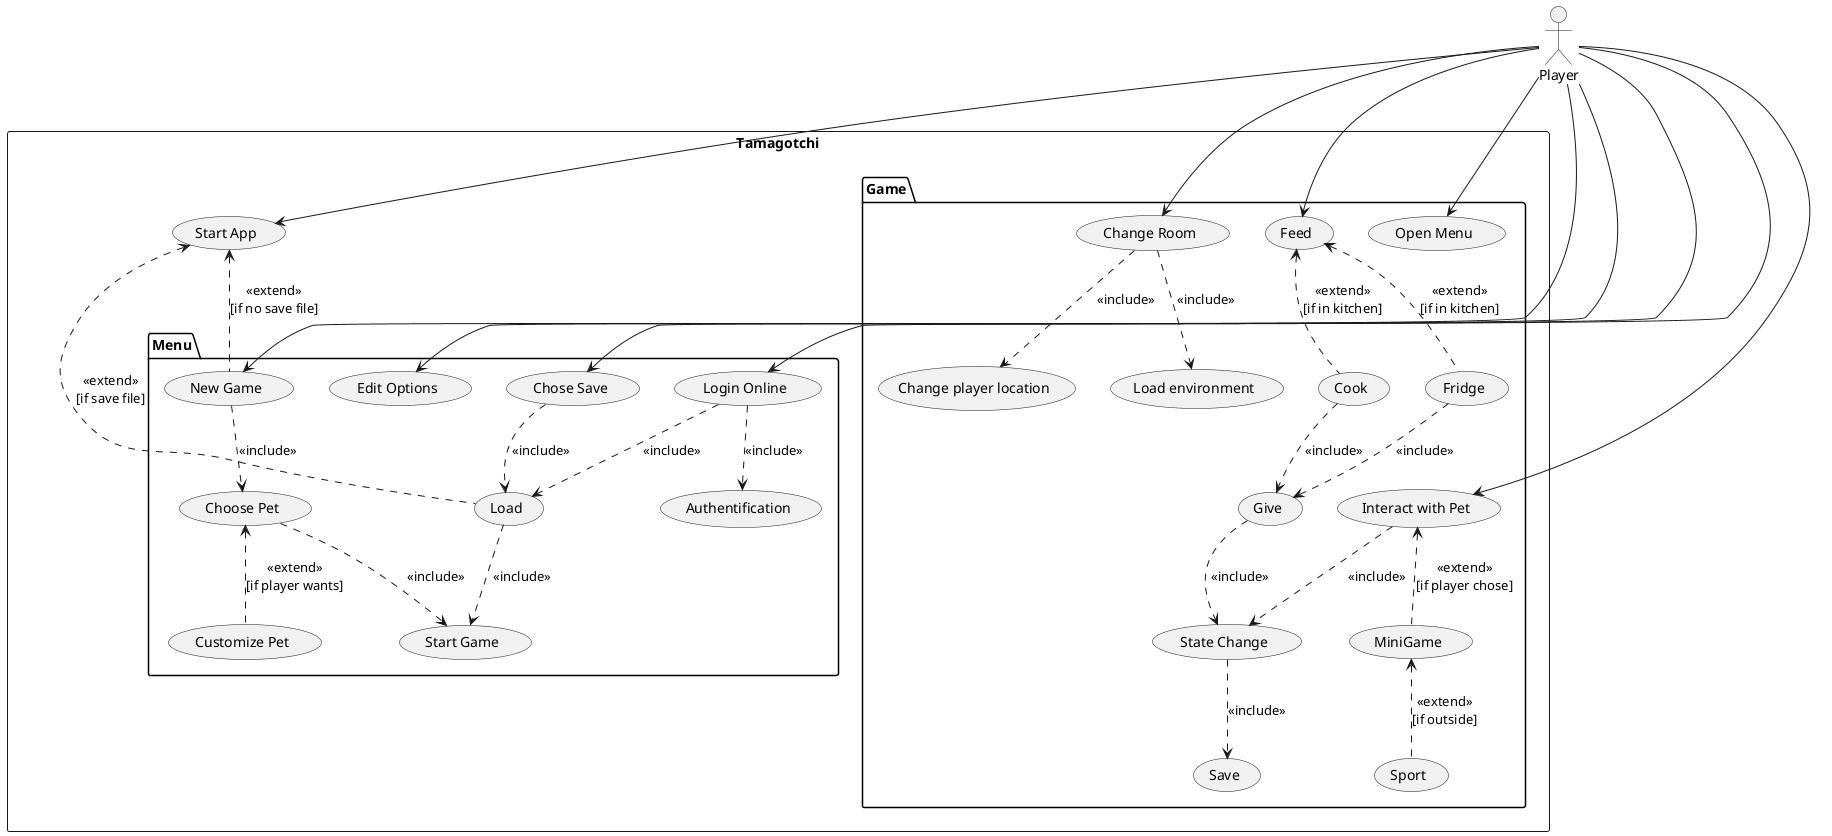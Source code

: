@startuml

:Player: as p

rectangle Tamagotchi {

    p -> (Start App)
    
    package Menu {
        
        p --> (Edit Options)
        p --> (New Game)
        p --> (Chose Save)
        p --> (Login Online)
        
        (Load) ..> (Start Game) : <<include>>
        (New Game) ..> (Choose Pet) : <<include>>
        (Login Online) ..> (Authentification) : <<include>>
        (Login Online) ..> (Load) : <<include>>
        (Chose Save) ..> (Load) : <<include>>
        (Start App) <.. (Load) : <<extend>>\n[if save file]
        (Start App) <.. (New Game) : <<extend>>\n[if no save file]
        (Choose Pet) <.. (Customize Pet) : <<extend>>\n[if player wants]
        (Choose Pet) ..> (Start Game) : <<include>>
        (Edit Options)
    }

    package Game {
    
        p --> (Change Room)
        p --> (Feed)
        p --> (Interact with Pet)
        p --> (Open Menu)
        
        (Change Room) ..> (Change player location) : <<include>>
        (Change Room) ..> (Load environment) : <<include>>
        (State Change) ..> (Save) : <<include>>
        (Give) ..> (State Change) : <<include>>
        (Cook) ..> (Give) : <<include>>
        (Fridge) ..> (Give) : <<include>>
        (Feed) <.. (Cook) : <<extend>>\n[if in kitchen]
        (Feed) <.. (Fridge) : <<extend>>\n[if in kitchen]
        (MiniGame) <.. (Sport) : <<extend>>\n[if outside]
        (Interact with Pet) ..> (State Change) : <<include>>
        (Interact with Pet) <.. (MiniGame) : <<extend>>\n[if player chose]
    }
}

@enduml
